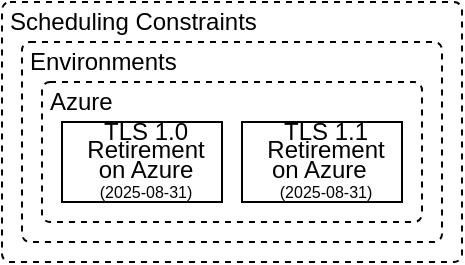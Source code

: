 <mxfile version="24.7.8">
  <diagram id="tFx8NVUHpEqBDBRQr2UT" name="Page-1">
    <mxGraphModel dx="780" dy="514" grid="1" gridSize="10" guides="1" tooltips="1" connect="1" arrows="1" fold="1" page="1" pageScale="1" pageWidth="850" pageHeight="1100" math="0" shadow="0">
      <root>
        <mxCell id="0" />
        <mxCell id="1" parent="0" />
        <mxCell id="s9tLqinfn0IwJTN6Mwgx-2" value="Scheduling Constraints" style="rounded=1;whiteSpace=wrap;html=1;absoluteArcSize=1;arcSize=8;container=1;collapsible=0;recursiveResize=0;dashed=1;align=left;verticalAlign=top;spacing=0;spacingLeft=4;spacingTop=-2;spacingBottom=0;" parent="1" vertex="1">
          <mxGeometry x="280" y="100" width="230" height="130" as="geometry" />
        </mxCell>
        <mxCell id="VfGG5elrbJ5kQVskZP9h-2" value="Environments" style="rounded=1;whiteSpace=wrap;html=1;absoluteArcSize=1;arcSize=8;container=1;collapsible=0;recursiveResize=0;dashed=1;align=left;verticalAlign=top;spacing=0;spacingLeft=4;spacingTop=-2;spacingBottom=0;" vertex="1" parent="s9tLqinfn0IwJTN6Mwgx-2">
          <mxGeometry x="10" y="20" width="210" height="100" as="geometry" />
        </mxCell>
        <mxCell id="VfGG5elrbJ5kQVskZP9h-3" value="Azure" style="rounded=1;whiteSpace=wrap;html=1;absoluteArcSize=1;arcSize=8;container=1;collapsible=0;recursiveResize=0;dashed=1;align=left;verticalAlign=top;spacing=0;spacingLeft=4;spacingTop=-2;spacingBottom=0;" vertex="1" parent="VfGG5elrbJ5kQVskZP9h-2">
          <mxGeometry x="10" y="20" width="190" height="70" as="geometry" />
        </mxCell>
        <mxCell id="s9tLqinfn0IwJTN6Mwgx-1" value="&lt;p style=&quot;line-height: 80%;&quot;&gt;TLS 1.0 Retirement on Azure&lt;br&gt;&lt;font style=&quot;font-size: 8px;&quot;&gt;(2025-08-31)&lt;/font&gt;&lt;/p&gt;" style="rounded=0;whiteSpace=wrap;html=1;spacingBottom=0;spacingLeft=4;" parent="VfGG5elrbJ5kQVskZP9h-3" vertex="1">
          <mxGeometry x="10" y="20" width="80" height="40" as="geometry" />
        </mxCell>
        <mxCell id="VfGG5elrbJ5kQVskZP9h-1" value="&lt;p style=&quot;line-height: 80%;&quot;&gt;TLS 1.1 Retirement on Azure&amp;nbsp;&amp;nbsp;&lt;br&gt;&lt;font style=&quot;font-size: 8px;&quot;&gt;(2025-08-31)&lt;/font&gt;&lt;br&gt;&lt;/p&gt;" style="rounded=0;whiteSpace=wrap;html=1;spacingBottom=0;spacingLeft=4;" vertex="1" parent="VfGG5elrbJ5kQVskZP9h-3">
          <mxGeometry x="100" y="20" width="80" height="40" as="geometry" />
        </mxCell>
      </root>
    </mxGraphModel>
  </diagram>
</mxfile>
